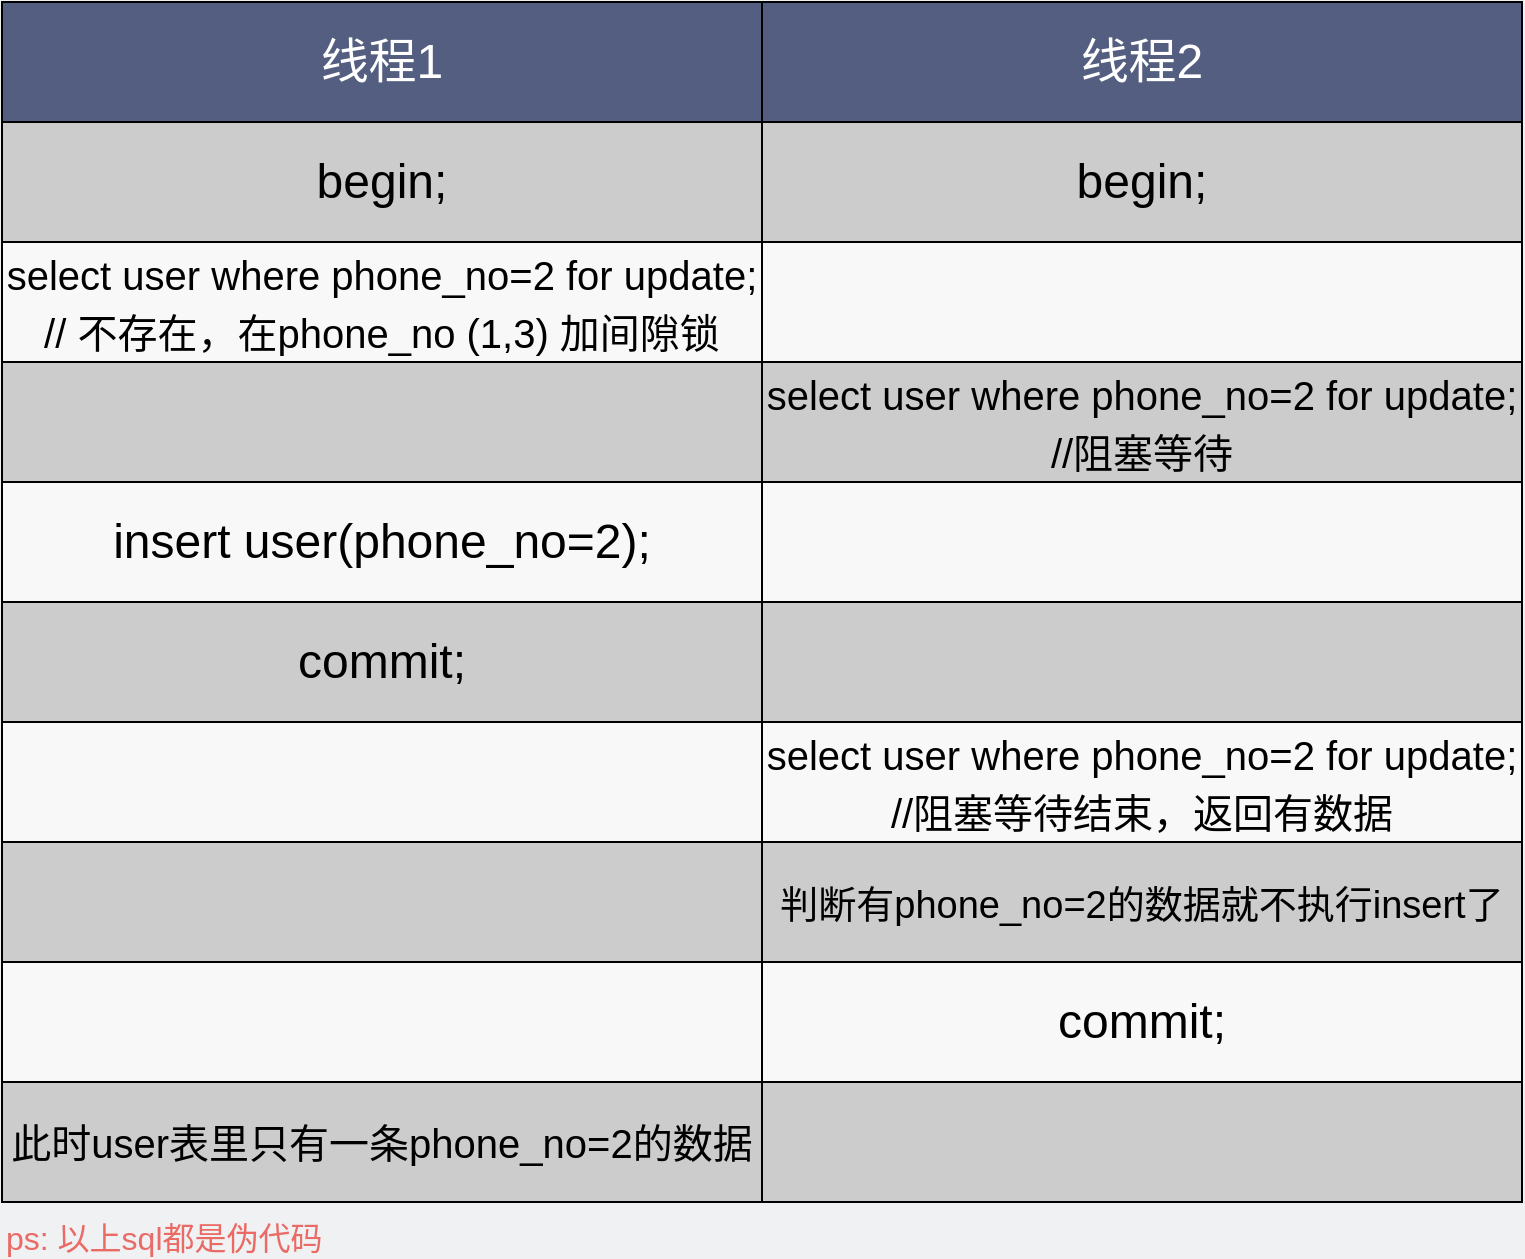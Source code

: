<mxfile version="16.6.7" type="github"><diagram id="3228e29e-7158-1315-38df-8450db1d8a1d" name="Page-1"><mxGraphModel dx="1158" dy="571" grid="0" gridSize="10" guides="1" tooltips="1" connect="1" arrows="1" fold="1" page="1" pageScale="1" pageWidth="530" pageHeight="700" background="#EFF1F3" math="0" shadow="0"><root><mxCell id="0"/><mxCell id="1" parent="0"/><mxCell id="OGBjxk_xHfaE1EplLFuK-23" value="begin;" style="rounded=0;whiteSpace=wrap;html=1;fillColor=#CCCCCC;gradientColor=none;fontSize=24;" parent="1" vertex="1"><mxGeometry x="151" y="808" width="380" height="60" as="geometry"/></mxCell><mxCell id="OGBjxk_xHfaE1EplLFuK-29" value="&lt;font color=&quot;#ffffff&quot; style=&quot;font-size: 24px;&quot;&gt;线程1&lt;/font&gt;" style="rounded=0;whiteSpace=wrap;html=1;fillColor=#535E80;gradientColor=none;fontSize=24;" parent="1" vertex="1"><mxGeometry x="151" y="748" width="380" height="60" as="geometry"/></mxCell><mxCell id="E5Fr-yn8FIVRKY9gDkfl-8" value="&lt;font color=&quot;#ffffff&quot; style=&quot;font-size: 24px;&quot;&gt;线程2&lt;/font&gt;" style="rounded=0;whiteSpace=wrap;html=1;fillColor=#535E80;gradientColor=none;fontSize=24;" parent="1" vertex="1"><mxGeometry x="531" y="748" width="380" height="60" as="geometry"/></mxCell><mxCell id="E5Fr-yn8FIVRKY9gDkfl-9" value="begin;" style="rounded=0;whiteSpace=wrap;html=1;fillColor=#CCCCCC;gradientColor=none;fontSize=24;" parent="1" vertex="1"><mxGeometry x="531" y="808" width="380" height="60" as="geometry"/></mxCell><mxCell id="E5Fr-yn8FIVRKY9gDkfl-10" value="&lt;font style=&quot;font-size: 20px&quot;&gt;select user where phone_no=2 for update; // 不存在，在phone_no (1,3) 加间隙锁&lt;/font&gt;" style="rounded=0;whiteSpace=wrap;html=1;fillColor=#F8F8F8;gradientColor=none;fontSize=24;" parent="1" vertex="1"><mxGeometry x="151" y="868" width="380" height="60" as="geometry"/></mxCell><mxCell id="E5Fr-yn8FIVRKY9gDkfl-11" value="" style="rounded=0;whiteSpace=wrap;html=1;fillColor=#F8F8F8;gradientColor=none;fontSize=24;" parent="1" vertex="1"><mxGeometry x="531" y="868" width="380" height="60" as="geometry"/></mxCell><mxCell id="E5Fr-yn8FIVRKY9gDkfl-12" value="" style="rounded=0;whiteSpace=wrap;html=1;fillColor=#CCCCCC;gradientColor=none;fontSize=24;" parent="1" vertex="1"><mxGeometry x="151" y="928" width="380" height="60" as="geometry"/></mxCell><mxCell id="E5Fr-yn8FIVRKY9gDkfl-13" value="&lt;font style=&quot;font-size: 20px&quot;&gt;select user where phone_no=2 for update; //阻塞等待&lt;/font&gt;" style="rounded=0;whiteSpace=wrap;html=1;fillColor=#CCCCCC;gradientColor=none;fontSize=24;" parent="1" vertex="1"><mxGeometry x="531" y="928" width="380" height="60" as="geometry"/></mxCell><mxCell id="E5Fr-yn8FIVRKY9gDkfl-14" value="insert user(phone_no=2);" style="rounded=0;whiteSpace=wrap;html=1;fillColor=#F8F8F8;gradientColor=none;fontSize=24;" parent="1" vertex="1"><mxGeometry x="151" y="988" width="380" height="60" as="geometry"/></mxCell><mxCell id="E5Fr-yn8FIVRKY9gDkfl-15" value="" style="rounded=0;whiteSpace=wrap;html=1;fillColor=#F8F8F8;gradientColor=none;fontSize=24;" parent="1" vertex="1"><mxGeometry x="531" y="988" width="380" height="60" as="geometry"/></mxCell><mxCell id="E5Fr-yn8FIVRKY9gDkfl-16" value="commit;" style="rounded=0;whiteSpace=wrap;html=1;fillColor=#CCCCCC;gradientColor=none;fontSize=24;" parent="1" vertex="1"><mxGeometry x="151" y="1048" width="380" height="60" as="geometry"/></mxCell><mxCell id="E5Fr-yn8FIVRKY9gDkfl-17" value="" style="rounded=0;whiteSpace=wrap;html=1;fillColor=#CCCCCC;gradientColor=none;fontSize=24;" parent="1" vertex="1"><mxGeometry x="531" y="1048" width="380" height="60" as="geometry"/></mxCell><mxCell id="E5Fr-yn8FIVRKY9gDkfl-18" value="" style="rounded=0;whiteSpace=wrap;html=1;fillColor=#F8F8F8;gradientColor=none;fontSize=24;" parent="1" vertex="1"><mxGeometry x="151" y="1108" width="380" height="60" as="geometry"/></mxCell><mxCell id="E5Fr-yn8FIVRKY9gDkfl-19" value="&lt;span style=&quot;font-size: 20px&quot;&gt;select user where phone_no=2 for update; //阻塞等待结束，返回有数据&lt;/span&gt;" style="rounded=0;whiteSpace=wrap;html=1;fillColor=#F8F8F8;gradientColor=none;fontSize=24;" parent="1" vertex="1"><mxGeometry x="531" y="1108" width="380" height="60" as="geometry"/></mxCell><mxCell id="E5Fr-yn8FIVRKY9gDkfl-20" value="" style="rounded=0;whiteSpace=wrap;html=1;fillColor=#CCCCCC;gradientColor=none;fontSize=24;" parent="1" vertex="1"><mxGeometry x="151" y="1168" width="380" height="60" as="geometry"/></mxCell><mxCell id="E5Fr-yn8FIVRKY9gDkfl-21" value="&lt;font style=&quot;font-size: 19px&quot;&gt;判断有phone_no=2的数据就不执行insert了&lt;/font&gt;" style="rounded=0;whiteSpace=wrap;html=1;fillColor=#CCCCCC;gradientColor=none;fontSize=24;" parent="1" vertex="1"><mxGeometry x="531" y="1168" width="380" height="60" as="geometry"/></mxCell><mxCell id="E5Fr-yn8FIVRKY9gDkfl-22" value="" style="rounded=0;whiteSpace=wrap;html=1;fillColor=#F8F8F8;gradientColor=none;fontSize=24;" parent="1" vertex="1"><mxGeometry x="151" y="1228" width="380" height="60" as="geometry"/></mxCell><mxCell id="E5Fr-yn8FIVRKY9gDkfl-23" value="commit;" style="rounded=0;whiteSpace=wrap;html=1;fillColor=#F8F8F8;gradientColor=none;fontSize=24;" parent="1" vertex="1"><mxGeometry x="531" y="1228" width="380" height="60" as="geometry"/></mxCell><mxCell id="o99k7smHVPs2LoiXMWNT-1" value="&lt;font style=&quot;font-size: 20px&quot;&gt;此时user表里只有一条phone_no=2的数据&lt;/font&gt;" style="rounded=0;whiteSpace=wrap;html=1;fillColor=#CCCCCC;gradientColor=none;fontSize=24;" vertex="1" parent="1"><mxGeometry x="151" y="1288" width="380" height="60" as="geometry"/></mxCell><mxCell id="o99k7smHVPs2LoiXMWNT-2" value="" style="rounded=0;whiteSpace=wrap;html=1;fillColor=#CCCCCC;gradientColor=none;fontSize=24;" vertex="1" parent="1"><mxGeometry x="531" y="1288" width="380" height="60" as="geometry"/></mxCell><mxCell id="o99k7smHVPs2LoiXMWNT-3" value="&lt;font color=&quot;#ea6b66&quot; style=&quot;font-size: 16px&quot;&gt;ps: 以上sql都是伪代码&lt;/font&gt;" style="text;html=1;strokeColor=none;fillColor=none;align=left;verticalAlign=middle;whiteSpace=wrap;rounded=0;fontSize=20;" vertex="1" parent="1"><mxGeometry x="151" y="1353" width="211" height="21" as="geometry"/></mxCell></root></mxGraphModel></diagram></mxfile>